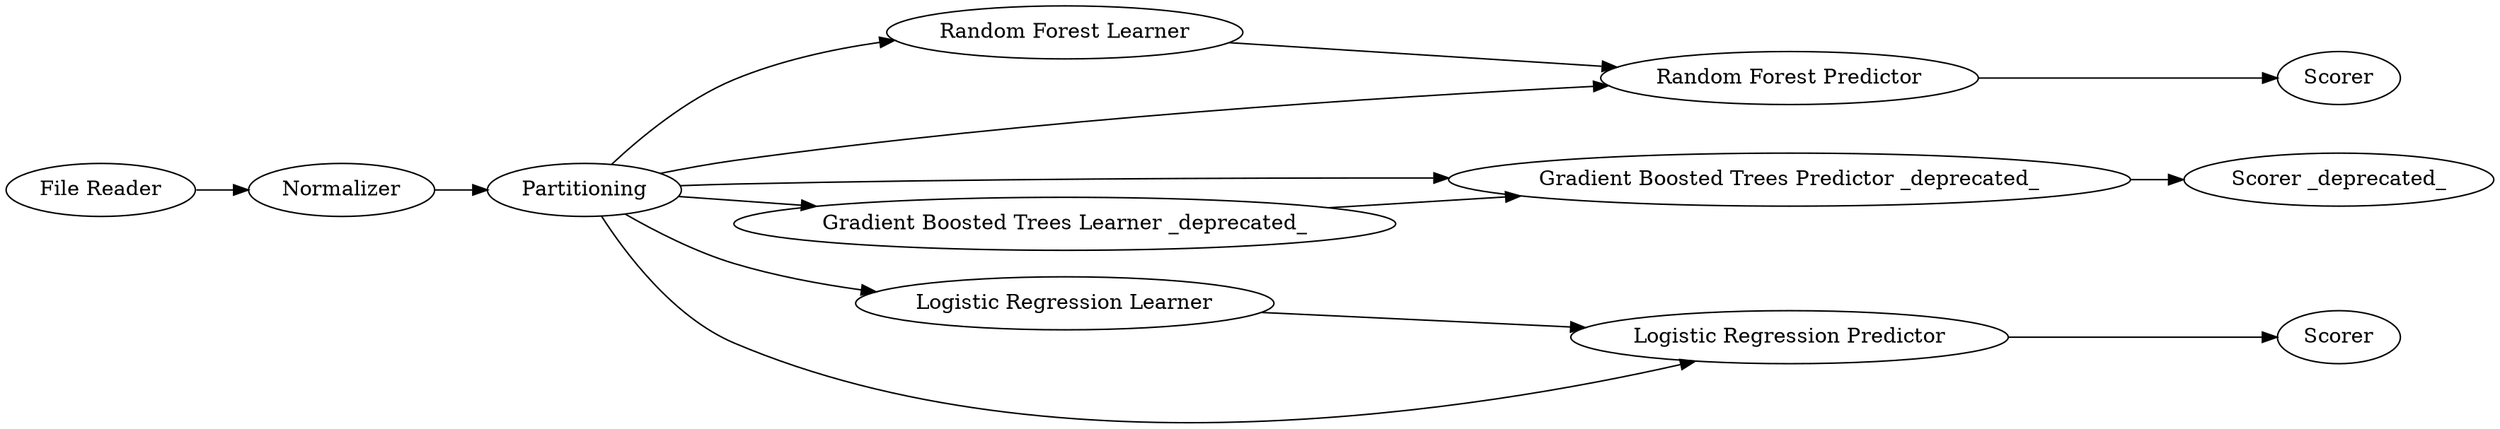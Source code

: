 digraph {
	114 -> 115
	6 -> 5
	61 -> 112
	61 -> 114
	61 -> 113
	110 -> 111
	112 -> 113
	115 -> 107
	61 -> 6
	113 -> 122
	111 -> 61
	61 -> 3
	61 -> 115
	3 -> 6
	5 [label="Scorer _deprecated_"]
	107 [label=Scorer]
	113 [label="Logistic Regression Predictor"]
	112 [label="Logistic Regression Learner"]
	115 [label="Random Forest Predictor"]
	61 [label=Partitioning]
	6 [label="Gradient Boosted Trees Predictor _deprecated_"]
	111 [label=Normalizer]
	122 [label=Scorer]
	114 [label="Random Forest Learner"]
	110 [label="File Reader"]
	3 [label="Gradient Boosted Trees Learner _deprecated_"]
	rankdir=LR
}

